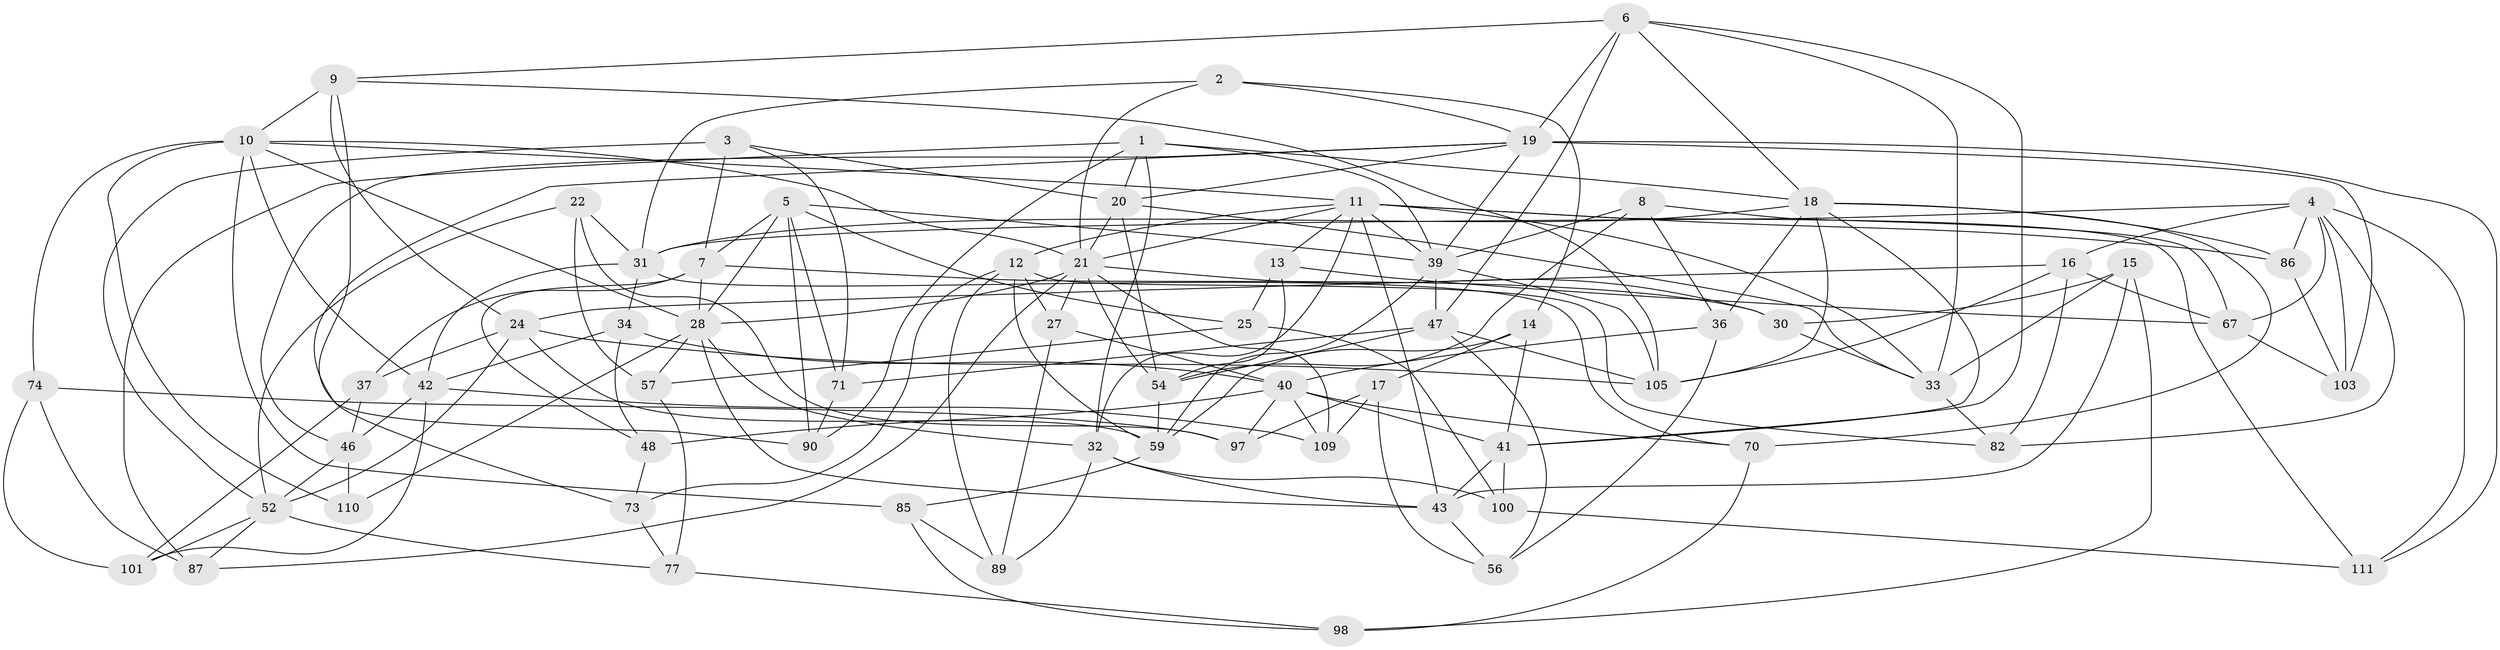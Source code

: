 // original degree distribution, {4: 1.0}
// Generated by graph-tools (version 1.1) at 2025/20/03/04/25 18:20:30]
// undirected, 67 vertices, 174 edges
graph export_dot {
graph [start="1"]
  node [color=gray90,style=filled];
  1 [super="+49"];
  2;
  3;
  4 [super="+61+65"];
  5 [super="+53"];
  6 [super="+38"];
  7 [super="+113"];
  8;
  9 [super="+55"];
  10 [super="+51+45"];
  11 [super="+26+69"];
  12 [super="+75"];
  13;
  14;
  15;
  16 [super="+88"];
  17;
  18 [super="+23+44"];
  19 [super="+29"];
  20 [super="+79"];
  21 [super="+63+80"];
  22;
  24 [super="+58"];
  25;
  27;
  28 [super="+93+76"];
  30;
  31 [super="+83"];
  32 [super="+92"];
  33 [super="+62"];
  34;
  36;
  37;
  39 [super="+60+104+78"];
  40 [super="+102+107"];
  41 [super="+99"];
  42 [super="+50"];
  43 [super="+96"];
  46 [super="+72"];
  47 [super="+64"];
  48;
  52 [super="+81"];
  54 [super="+95"];
  56;
  57;
  59 [super="+68"];
  67 [super="+84"];
  70;
  71;
  73;
  74;
  77;
  82;
  85;
  86;
  87;
  89;
  90;
  97;
  98;
  100;
  101;
  103;
  105 [super="+106"];
  109;
  110;
  111;
  1 -- 20;
  1 -- 90;
  1 -- 87;
  1 -- 18;
  1 -- 32;
  1 -- 39;
  2 -- 19;
  2 -- 14;
  2 -- 21;
  2 -- 31;
  3 -- 71;
  3 -- 7;
  3 -- 20;
  3 -- 52;
  4 -- 16;
  4 -- 67;
  4 -- 111;
  4 -- 103;
  4 -- 82;
  4 -- 86;
  4 -- 31 [weight=2];
  5 -- 71;
  5 -- 90;
  5 -- 25;
  5 -- 7;
  5 -- 28;
  5 -- 39;
  6 -- 47;
  6 -- 9;
  6 -- 18;
  6 -- 33;
  6 -- 19;
  6 -- 41;
  7 -- 37;
  7 -- 48;
  7 -- 30;
  7 -- 28;
  8 -- 67;
  8 -- 54;
  8 -- 36;
  8 -- 39;
  9 -- 10;
  9 -- 24 [weight=2];
  9 -- 90;
  9 -- 105;
  10 -- 110;
  10 -- 11;
  10 -- 28;
  10 -- 85;
  10 -- 21;
  10 -- 42;
  10 -- 74;
  11 -- 111;
  11 -- 39;
  11 -- 43;
  11 -- 12;
  11 -- 21;
  11 -- 13;
  11 -- 86;
  11 -- 32;
  11 -- 33;
  12 -- 82;
  12 -- 73;
  12 -- 59;
  12 -- 89;
  12 -- 27;
  13 -- 54;
  13 -- 67;
  13 -- 25;
  14 -- 17;
  14 -- 59;
  14 -- 41;
  15 -- 98;
  15 -- 30;
  15 -- 33;
  15 -- 43;
  16 -- 82;
  16 -- 24;
  16 -- 105;
  16 -- 67 [weight=2];
  17 -- 56;
  17 -- 109;
  17 -- 97;
  18 -- 105;
  18 -- 41;
  18 -- 31;
  18 -- 86;
  18 -- 36;
  18 -- 70;
  19 -- 111;
  19 -- 20;
  19 -- 103;
  19 -- 73;
  19 -- 46;
  19 -- 39;
  20 -- 21;
  20 -- 54;
  20 -- 33;
  21 -- 28;
  21 -- 27;
  21 -- 30;
  21 -- 109;
  21 -- 54;
  21 -- 87;
  22 -- 52;
  22 -- 57;
  22 -- 31;
  22 -- 97;
  24 -- 59;
  24 -- 105;
  24 -- 52 [weight=2];
  24 -- 37;
  25 -- 100;
  25 -- 57;
  27 -- 89;
  27 -- 40;
  28 -- 57;
  28 -- 110;
  28 -- 32;
  28 -- 43;
  30 -- 33;
  31 -- 34;
  31 -- 70;
  31 -- 42;
  32 -- 43;
  32 -- 100;
  32 -- 89;
  33 -- 82;
  34 -- 48;
  34 -- 40;
  34 -- 42;
  36 -- 56;
  36 -- 40;
  37 -- 101;
  37 -- 46;
  39 -- 105;
  39 -- 47;
  39 -- 59;
  40 -- 109;
  40 -- 97;
  40 -- 48;
  40 -- 70;
  40 -- 41;
  41 -- 100;
  41 -- 43;
  42 -- 109;
  42 -- 101;
  42 -- 46;
  43 -- 56;
  46 -- 110 [weight=2];
  46 -- 52;
  47 -- 71;
  47 -- 54;
  47 -- 56;
  47 -- 105;
  48 -- 73;
  52 -- 101;
  52 -- 87;
  52 -- 77;
  54 -- 59;
  57 -- 77;
  59 -- 85;
  67 -- 103;
  70 -- 98;
  71 -- 90;
  73 -- 77;
  74 -- 97;
  74 -- 87;
  74 -- 101;
  77 -- 98;
  85 -- 98;
  85 -- 89;
  86 -- 103;
  100 -- 111;
}
